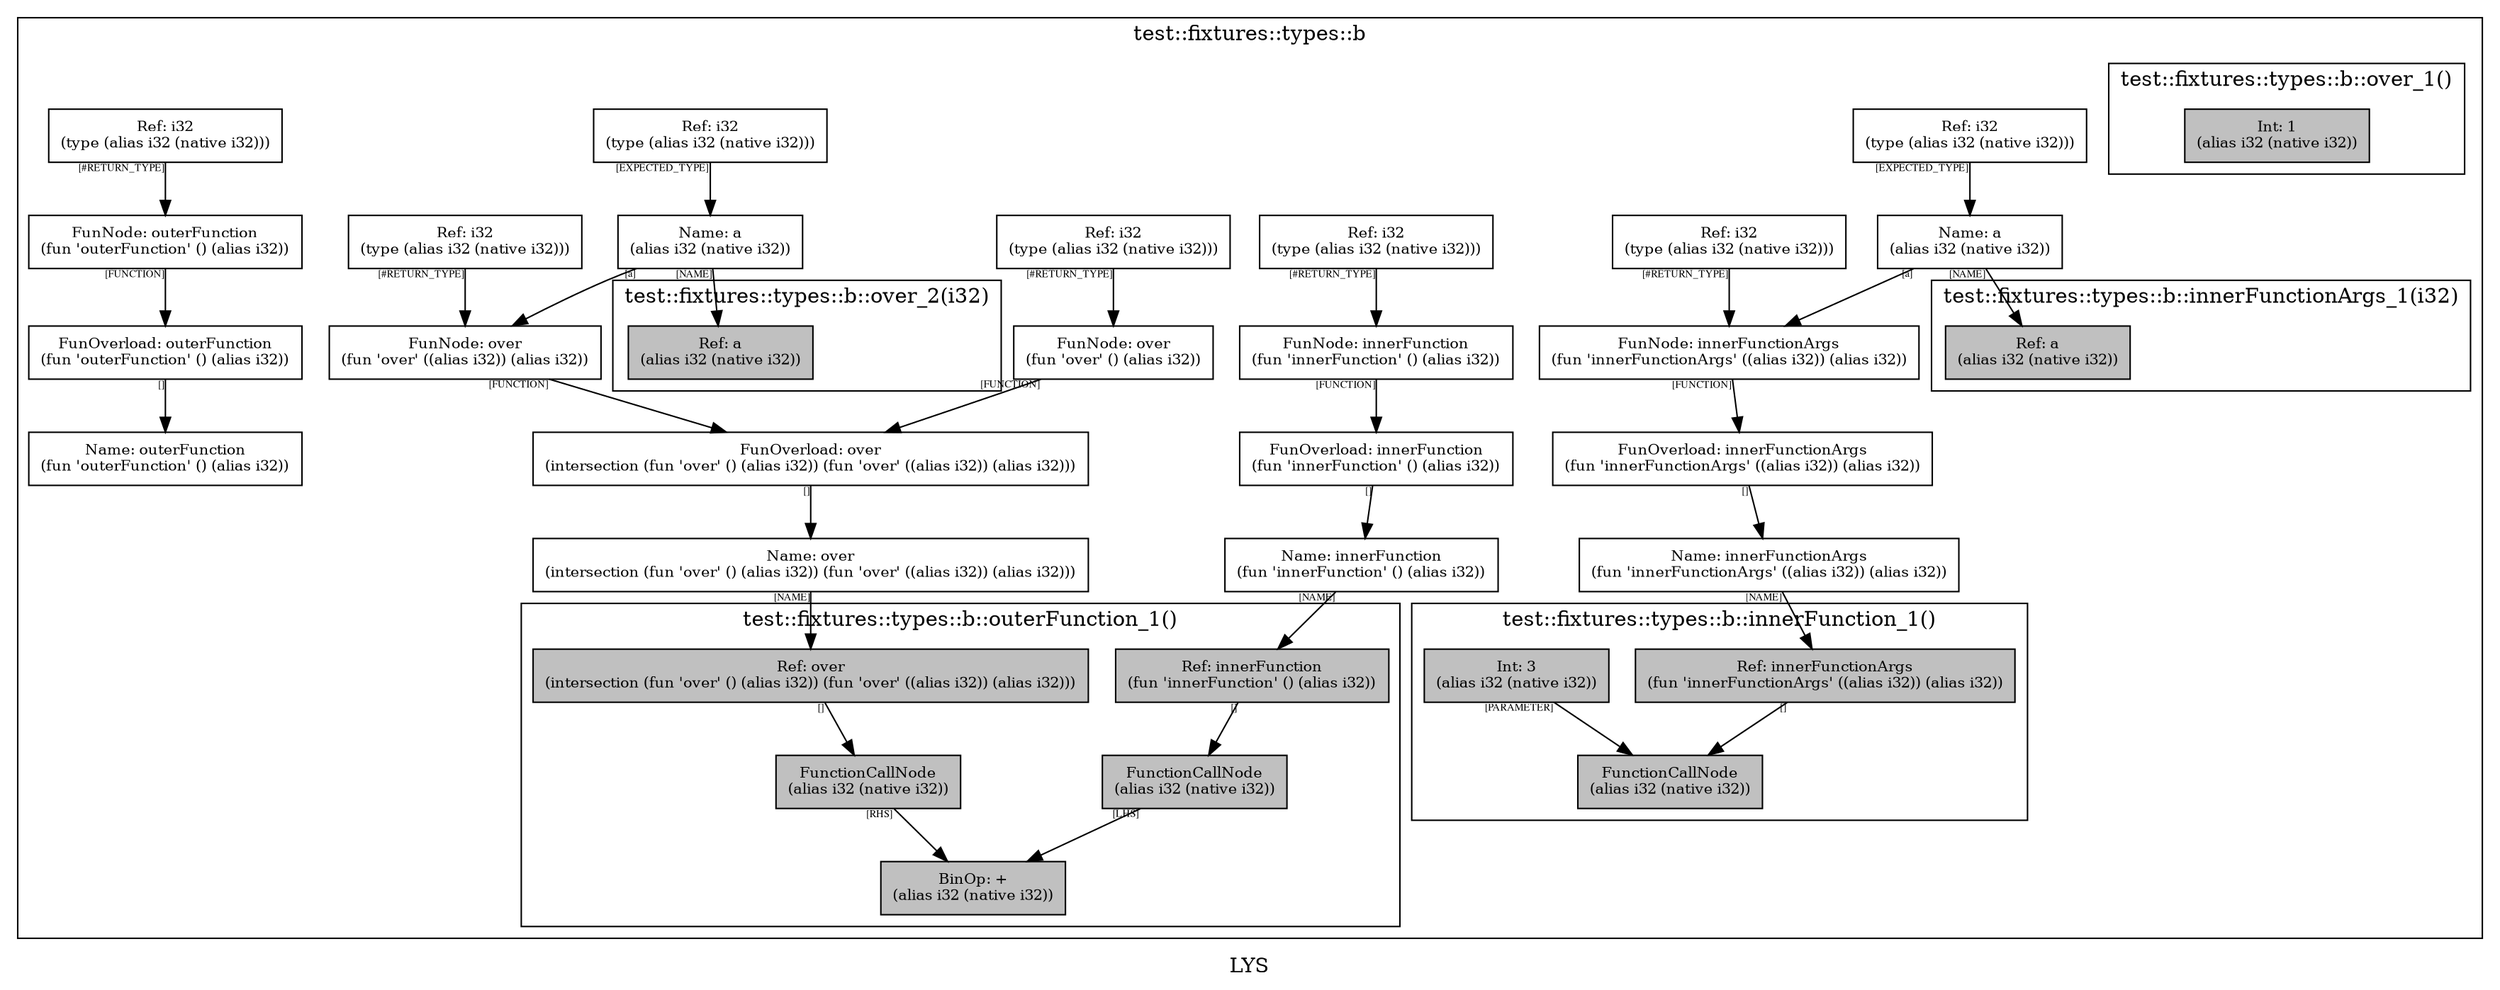 digraph LYS {
  node [shape=box,fontsize=10];
  subgraph "cluster_test::fixtures::types::b" {
    1 [label="FunOverload: innerFunctionArgs\n(fun 'innerFunctionArgs' ((alias i32)) (alias i32))", fillcolor=grey];
    2 [label="FunNode: innerFunctionArgs\n(fun 'innerFunctionArgs' ((alias i32)) (alias i32))", fillcolor=grey];
    3 [label="Name: a\n(alias i32 (native i32))", fillcolor=grey];
    4 [label="Ref: i32\n(type (alias i32 (native i32)))", fillcolor=grey];
    5 [label="Ref: i32\n(type (alias i32 (native i32)))", fillcolor=grey];
    6 [label="Name: innerFunctionArgs\n(fun 'innerFunctionArgs' ((alias i32)) (alias i32))", fillcolor=grey];
    7 [label="FunOverload: innerFunction\n(fun 'innerFunction' () (alias i32))", fillcolor=grey];
    8 [label="FunNode: innerFunction\n(fun 'innerFunction' () (alias i32))", fillcolor=grey];
    9 [label="Ref: i32\n(type (alias i32 (native i32)))", fillcolor=grey];
    10 [label="Name: innerFunction\n(fun 'innerFunction' () (alias i32))", fillcolor=grey];
    11 [label="FunOverload: over\n(intersection (fun 'over' () (alias i32)) (fun 'over' ((alias i32)) (alias i32)))", fillcolor=grey];
    12 [label="FunNode: over\n(fun 'over' () (alias i32))", fillcolor=grey];
    13 [label="Ref: i32\n(type (alias i32 (native i32)))", fillcolor=grey];
    14 [label="FunNode: over\n(fun 'over' ((alias i32)) (alias i32))", fillcolor=grey];
    15 [label="Name: a\n(alias i32 (native i32))", fillcolor=grey];
    16 [label="Ref: i32\n(type (alias i32 (native i32)))", fillcolor=grey];
    17 [label="Ref: i32\n(type (alias i32 (native i32)))", fillcolor=grey];
    18 [label="Name: over\n(intersection (fun 'over' () (alias i32)) (fun 'over' ((alias i32)) (alias i32)))", fillcolor=grey];
    19 [label="FunOverload: outerFunction\n(fun 'outerFunction' () (alias i32))", fillcolor=grey];
    20 [label="FunNode: outerFunction\n(fun 'outerFunction' () (alias i32))", fillcolor=grey];
    21 [label="Ref: i32\n(type (alias i32 (native i32)))", fillcolor=grey];
    22 [label="Name: outerFunction\n(fun 'outerFunction' () (alias i32))", fillcolor=grey];
    subgraph "cluster_test::fixtures::types::b_0" { rankdir=TB;
      node [style=filled, fillcolor=grey];
      23 [label="Ref: a\n(alias i32 (native i32))", fillcolor=grey];
      label="test::fixtures::types::b::innerFunctionArgs_1(i32)";
    }
    subgraph "cluster_test::fixtures::types::b_1" { rankdir=TB;
      node [style=filled, fillcolor=grey];
      24 [label="FunctionCallNode\n(alias i32 (native i32))", fillcolor=grey];
      25 [label="Ref: innerFunctionArgs\n(fun 'innerFunctionArgs' ((alias i32)) (alias i32))", fillcolor=grey];
      26 [label="Int: 3\n(alias i32 (native i32))", fillcolor=grey];
      label="test::fixtures::types::b::innerFunction_1()";
    }
    subgraph "cluster_test::fixtures::types::b_2" { rankdir=TB;
      node [style=filled, fillcolor=grey];
      27 [label="Int: 1\n(alias i32 (native i32))", fillcolor=grey];
      label="test::fixtures::types::b::over_1()";
    }
    subgraph "cluster_test::fixtures::types::b_3" { rankdir=TB;
      node [style=filled, fillcolor=grey];
      28 [label="Ref: a\n(alias i32 (native i32))", fillcolor=grey];
      label="test::fixtures::types::b::over_2(i32)";
    }
    subgraph "cluster_test::fixtures::types::b_4" { rankdir=TB;
      node [style=filled, fillcolor=grey];
      29 [label="BinOp: +\n(alias i32 (native i32))", fillcolor=grey];
      30 [label="FunctionCallNode\n(alias i32 (native i32))", fillcolor=grey];
      31 [label="Ref: innerFunction\n(fun 'innerFunction' () (alias i32))", fillcolor=grey];
      32 [label="FunctionCallNode\n(alias i32 (native i32))", fillcolor=grey];
      33 [label="Ref: over\n(intersection (fun 'over' () (alias i32)) (fun 'over' ((alias i32)) (alias i32)))", fillcolor=grey];
      label="test::fixtures::types::b::outerFunction_1()";
    }
    label="test::fixtures::types::b";
  }
  1 -> 6[taillabel="[]" fontsize=7 fontname="times" color="black" ];
  2 -> 1[taillabel="[FUNCTION]" fontsize=7 fontname="times" color="black" ];
  3 -> 2[taillabel="[a]" fontsize=7 fontname="times" color="black" ];
  3 -> 23[taillabel="[NAME]" fontsize=7 fontname="times" color="black" ];
  4 -> 3[taillabel="[EXPECTED_TYPE]" fontsize=7 fontname="times" color="black" ];
  5 -> 2[taillabel="[#RETURN_TYPE]" fontsize=7 fontname="times" color="black" ];
  6 -> 25[taillabel="[NAME]" fontsize=7 fontname="times" color="black" ];
  7 -> 10[taillabel="[]" fontsize=7 fontname="times" color="black" ];
  8 -> 7[taillabel="[FUNCTION]" fontsize=7 fontname="times" color="black" ];
  9 -> 8[taillabel="[#RETURN_TYPE]" fontsize=7 fontname="times" color="black" ];
  10 -> 31[taillabel="[NAME]" fontsize=7 fontname="times" color="black" ];
  11 -> 18[taillabel="[]" fontsize=7 fontname="times" color="black" ];
  12 -> 11[taillabel="[FUNCTION]" fontsize=7 fontname="times" color="black" ];
  13 -> 12[taillabel="[#RETURN_TYPE]" fontsize=7 fontname="times" color="black" ];
  14 -> 11[taillabel="[FUNCTION]" fontsize=7 fontname="times" color="black" ];
  15 -> 14[taillabel="[a]" fontsize=7 fontname="times" color="black" ];
  15 -> 28[taillabel="[NAME]" fontsize=7 fontname="times" color="black" ];
  16 -> 15[taillabel="[EXPECTED_TYPE]" fontsize=7 fontname="times" color="black" ];
  17 -> 14[taillabel="[#RETURN_TYPE]" fontsize=7 fontname="times" color="black" ];
  18 -> 33[taillabel="[NAME]" fontsize=7 fontname="times" color="black" ];
  19 -> 22[taillabel="[]" fontsize=7 fontname="times" color="black" ];
  20 -> 19[taillabel="[FUNCTION]" fontsize=7 fontname="times" color="black" ];
  21 -> 20[taillabel="[#RETURN_TYPE]" fontsize=7 fontname="times" color="black" ];
  25 -> 24[taillabel="[]" fontsize=7 fontname="times" color="black" ];
  26 -> 24[taillabel="[PARAMETER]" fontsize=7 fontname="times" color="black" ];
  30 -> 29[taillabel="[LHS]" fontsize=7 fontname="times" color="black" ];
  31 -> 30[taillabel="[]" fontsize=7 fontname="times" color="black" ];
  32 -> 29[taillabel="[RHS]" fontsize=7 fontname="times" color="black" ];
  33 -> 32[taillabel="[]" fontsize=7 fontname="times" color="black" ];
  label="LYS";
}
